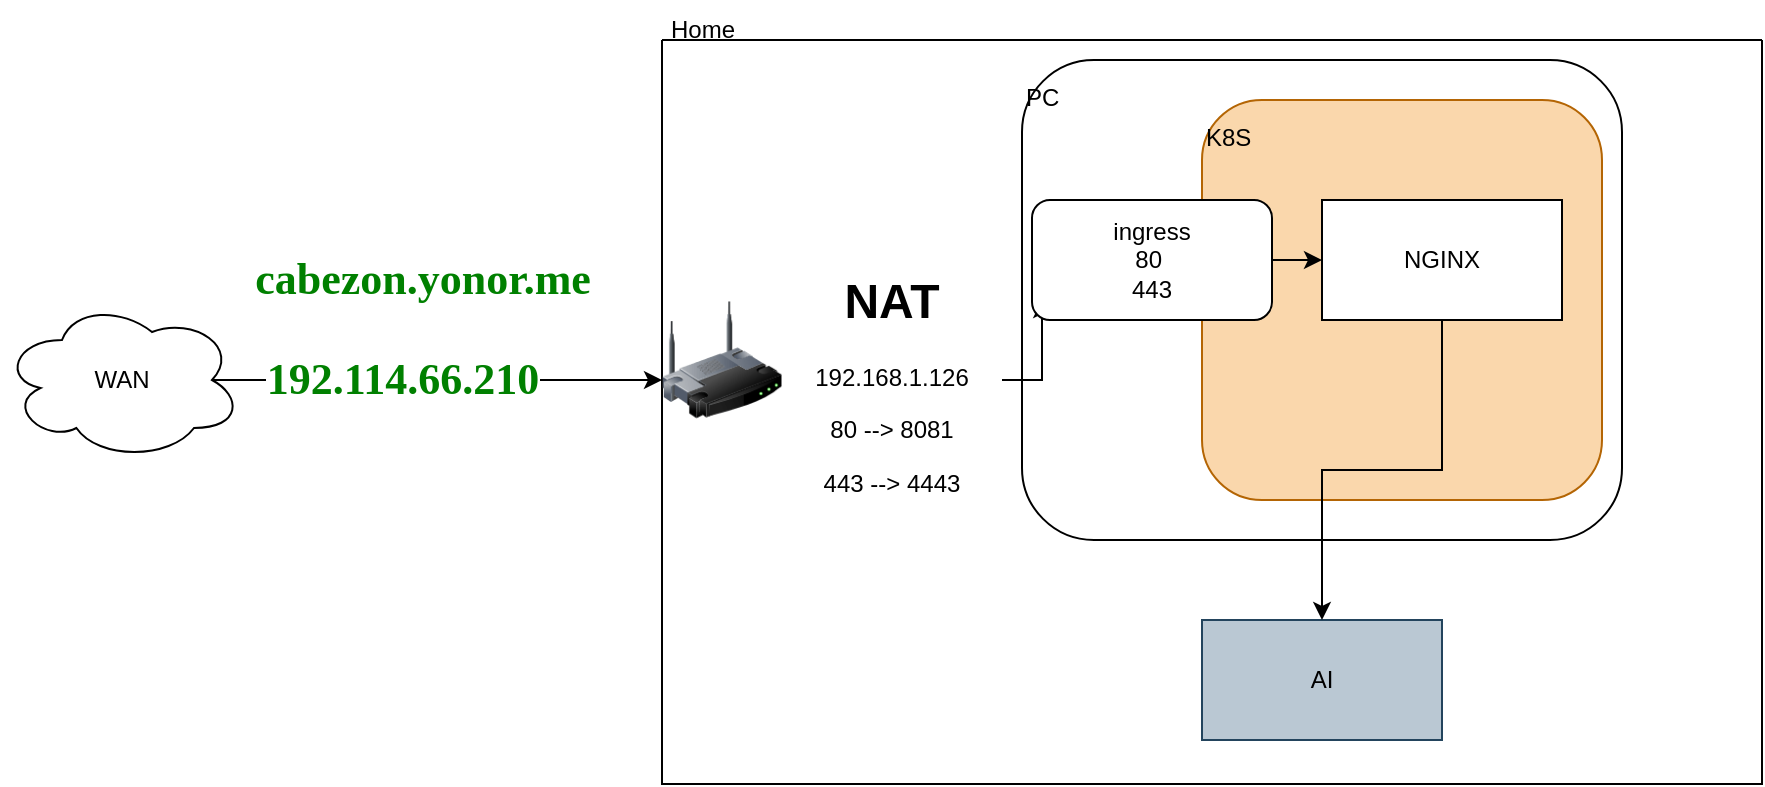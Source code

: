 <mxfile version="24.7.8">
  <diagram name="Page-1" id="6jH-PG3mBH_SWDhO092j">
    <mxGraphModel dx="2284" dy="836" grid="1" gridSize="10" guides="1" tooltips="1" connect="1" arrows="1" fold="1" page="1" pageScale="1" pageWidth="850" pageHeight="1100" math="0" shadow="0">
      <root>
        <mxCell id="0" />
        <mxCell id="1" parent="0" />
        <mxCell id="pJXo0L57cefRr3YSgBy--1" value="" style="swimlane;startSize=0;" vertex="1" parent="1">
          <mxGeometry x="230" y="30" width="550" height="372" as="geometry" />
        </mxCell>
        <mxCell id="pJXo0L57cefRr3YSgBy--6" value="" style="image;html=1;image=img/lib/clip_art/networking/Wireless_Router_128x128.png" vertex="1" parent="pJXo0L57cefRr3YSgBy--1">
          <mxGeometry y="130" width="60" height="60" as="geometry" />
        </mxCell>
        <mxCell id="pJXo0L57cefRr3YSgBy--17" style="edgeStyle=orthogonalEdgeStyle;rounded=0;orthogonalLoop=1;jettySize=auto;html=1;" edge="1" parent="pJXo0L57cefRr3YSgBy--1" source="pJXo0L57cefRr3YSgBy--7" target="pJXo0L57cefRr3YSgBy--16">
          <mxGeometry relative="1" as="geometry" />
        </mxCell>
        <mxCell id="pJXo0L57cefRr3YSgBy--7" value="&lt;h1 style=&quot;margin-top: 0px;&quot;&gt;NAT&lt;/h1&gt;&lt;div&gt;192.168.1.126&lt;/div&gt;&lt;p&gt;80 --&amp;gt; 8081&lt;/p&gt;&lt;p&gt;443 --&amp;gt; 4443&lt;/p&gt;" style="text;html=1;whiteSpace=wrap;overflow=hidden;rounded=0;align=center;" vertex="1" parent="pJXo0L57cefRr3YSgBy--1">
          <mxGeometry x="60" y="110" width="110" height="120" as="geometry" />
        </mxCell>
        <mxCell id="pJXo0L57cefRr3YSgBy--9" value="&lt;p style=&quot;line-height: 1%;&quot;&gt;K8S&lt;/p&gt;" style="rounded=1;whiteSpace=wrap;html=1;fillColor=#fad7ac;strokeColor=#b46504;align=left;verticalAlign=top;" vertex="1" parent="pJXo0L57cefRr3YSgBy--1">
          <mxGeometry x="270" y="30" width="200" height="200" as="geometry" />
        </mxCell>
        <mxCell id="pJXo0L57cefRr3YSgBy--14" style="edgeStyle=orthogonalEdgeStyle;rounded=0;orthogonalLoop=1;jettySize=auto;html=1;" edge="1" parent="pJXo0L57cefRr3YSgBy--1" source="pJXo0L57cefRr3YSgBy--10" target="pJXo0L57cefRr3YSgBy--12">
          <mxGeometry relative="1" as="geometry" />
        </mxCell>
        <mxCell id="pJXo0L57cefRr3YSgBy--10" value="ingress&lt;div&gt;80&amp;nbsp;&lt;/div&gt;&lt;div&gt;443&lt;/div&gt;" style="rounded=1;whiteSpace=wrap;html=1;" vertex="1" parent="pJXo0L57cefRr3YSgBy--1">
          <mxGeometry x="185" y="80" width="120" height="60" as="geometry" />
        </mxCell>
        <mxCell id="pJXo0L57cefRr3YSgBy--11" value="AI" style="rounded=0;whiteSpace=wrap;html=1;fillColor=#bac8d3;strokeColor=#23445d;" vertex="1" parent="pJXo0L57cefRr3YSgBy--1">
          <mxGeometry x="270" y="290" width="120" height="60" as="geometry" />
        </mxCell>
        <mxCell id="pJXo0L57cefRr3YSgBy--13" style="edgeStyle=orthogonalEdgeStyle;rounded=0;orthogonalLoop=1;jettySize=auto;html=1;" edge="1" parent="pJXo0L57cefRr3YSgBy--1" source="pJXo0L57cefRr3YSgBy--12" target="pJXo0L57cefRr3YSgBy--11">
          <mxGeometry relative="1" as="geometry" />
        </mxCell>
        <mxCell id="pJXo0L57cefRr3YSgBy--12" value="NGINX" style="rounded=0;whiteSpace=wrap;html=1;" vertex="1" parent="pJXo0L57cefRr3YSgBy--1">
          <mxGeometry x="330" y="80" width="120" height="60" as="geometry" />
        </mxCell>
        <mxCell id="pJXo0L57cefRr3YSgBy--16" value="&lt;p style=&quot;line-height: 1%;&quot;&gt;PC&lt;/p&gt;" style="rounded=1;whiteSpace=wrap;html=1;fillColor=none;align=left;verticalAlign=top;" vertex="1" parent="pJXo0L57cefRr3YSgBy--1">
          <mxGeometry x="180" y="10" width="300" height="240" as="geometry" />
        </mxCell>
        <mxCell id="pJXo0L57cefRr3YSgBy--2" value="Home" style="text;html=1;align=center;verticalAlign=middle;resizable=0;points=[];autosize=1;strokeColor=none;fillColor=none;" vertex="1" parent="1">
          <mxGeometry x="220" y="10" width="60" height="30" as="geometry" />
        </mxCell>
        <mxCell id="pJXo0L57cefRr3YSgBy--3" value="" style="endArrow=classic;html=1;rounded=0;" edge="1" parent="1">
          <mxGeometry width="50" height="50" relative="1" as="geometry">
            <mxPoint x="-60" y="200" as="sourcePoint" />
            <mxPoint x="230" y="200" as="targetPoint" />
          </mxGeometry>
        </mxCell>
        <mxCell id="pJXo0L57cefRr3YSgBy--5" value="&lt;h1 style=&quot;color: green; font-family: &amp;quot;Times New Roman&amp;quot;; text-wrap: wrap;&quot;&gt;192.114.66.210&lt;/h1&gt;" style="edgeLabel;html=1;align=center;verticalAlign=middle;resizable=0;points=[];" vertex="1" connectable="0" parent="pJXo0L57cefRr3YSgBy--3">
          <mxGeometry x="0.048" y="-2" relative="1" as="geometry">
            <mxPoint x="8" y="-2" as="offset" />
          </mxGeometry>
        </mxCell>
        <mxCell id="pJXo0L57cefRr3YSgBy--8" value="&lt;h1 style=&quot;color: green; font-family: &amp;quot;Times New Roman&amp;quot;; text-wrap: wrap;&quot;&gt;cabezon.yonor.me&lt;/h1&gt;" style="edgeLabel;html=1;align=center;verticalAlign=middle;resizable=0;points=[];" vertex="1" connectable="0" parent="pJXo0L57cefRr3YSgBy--3">
          <mxGeometry x="0.048" y="-2" relative="1" as="geometry">
            <mxPoint x="18" y="-52" as="offset" />
          </mxGeometry>
        </mxCell>
        <mxCell id="pJXo0L57cefRr3YSgBy--4" value="WAN" style="ellipse;shape=cloud;whiteSpace=wrap;html=1;" vertex="1" parent="1">
          <mxGeometry x="-100" y="160" width="120" height="80" as="geometry" />
        </mxCell>
      </root>
    </mxGraphModel>
  </diagram>
</mxfile>
